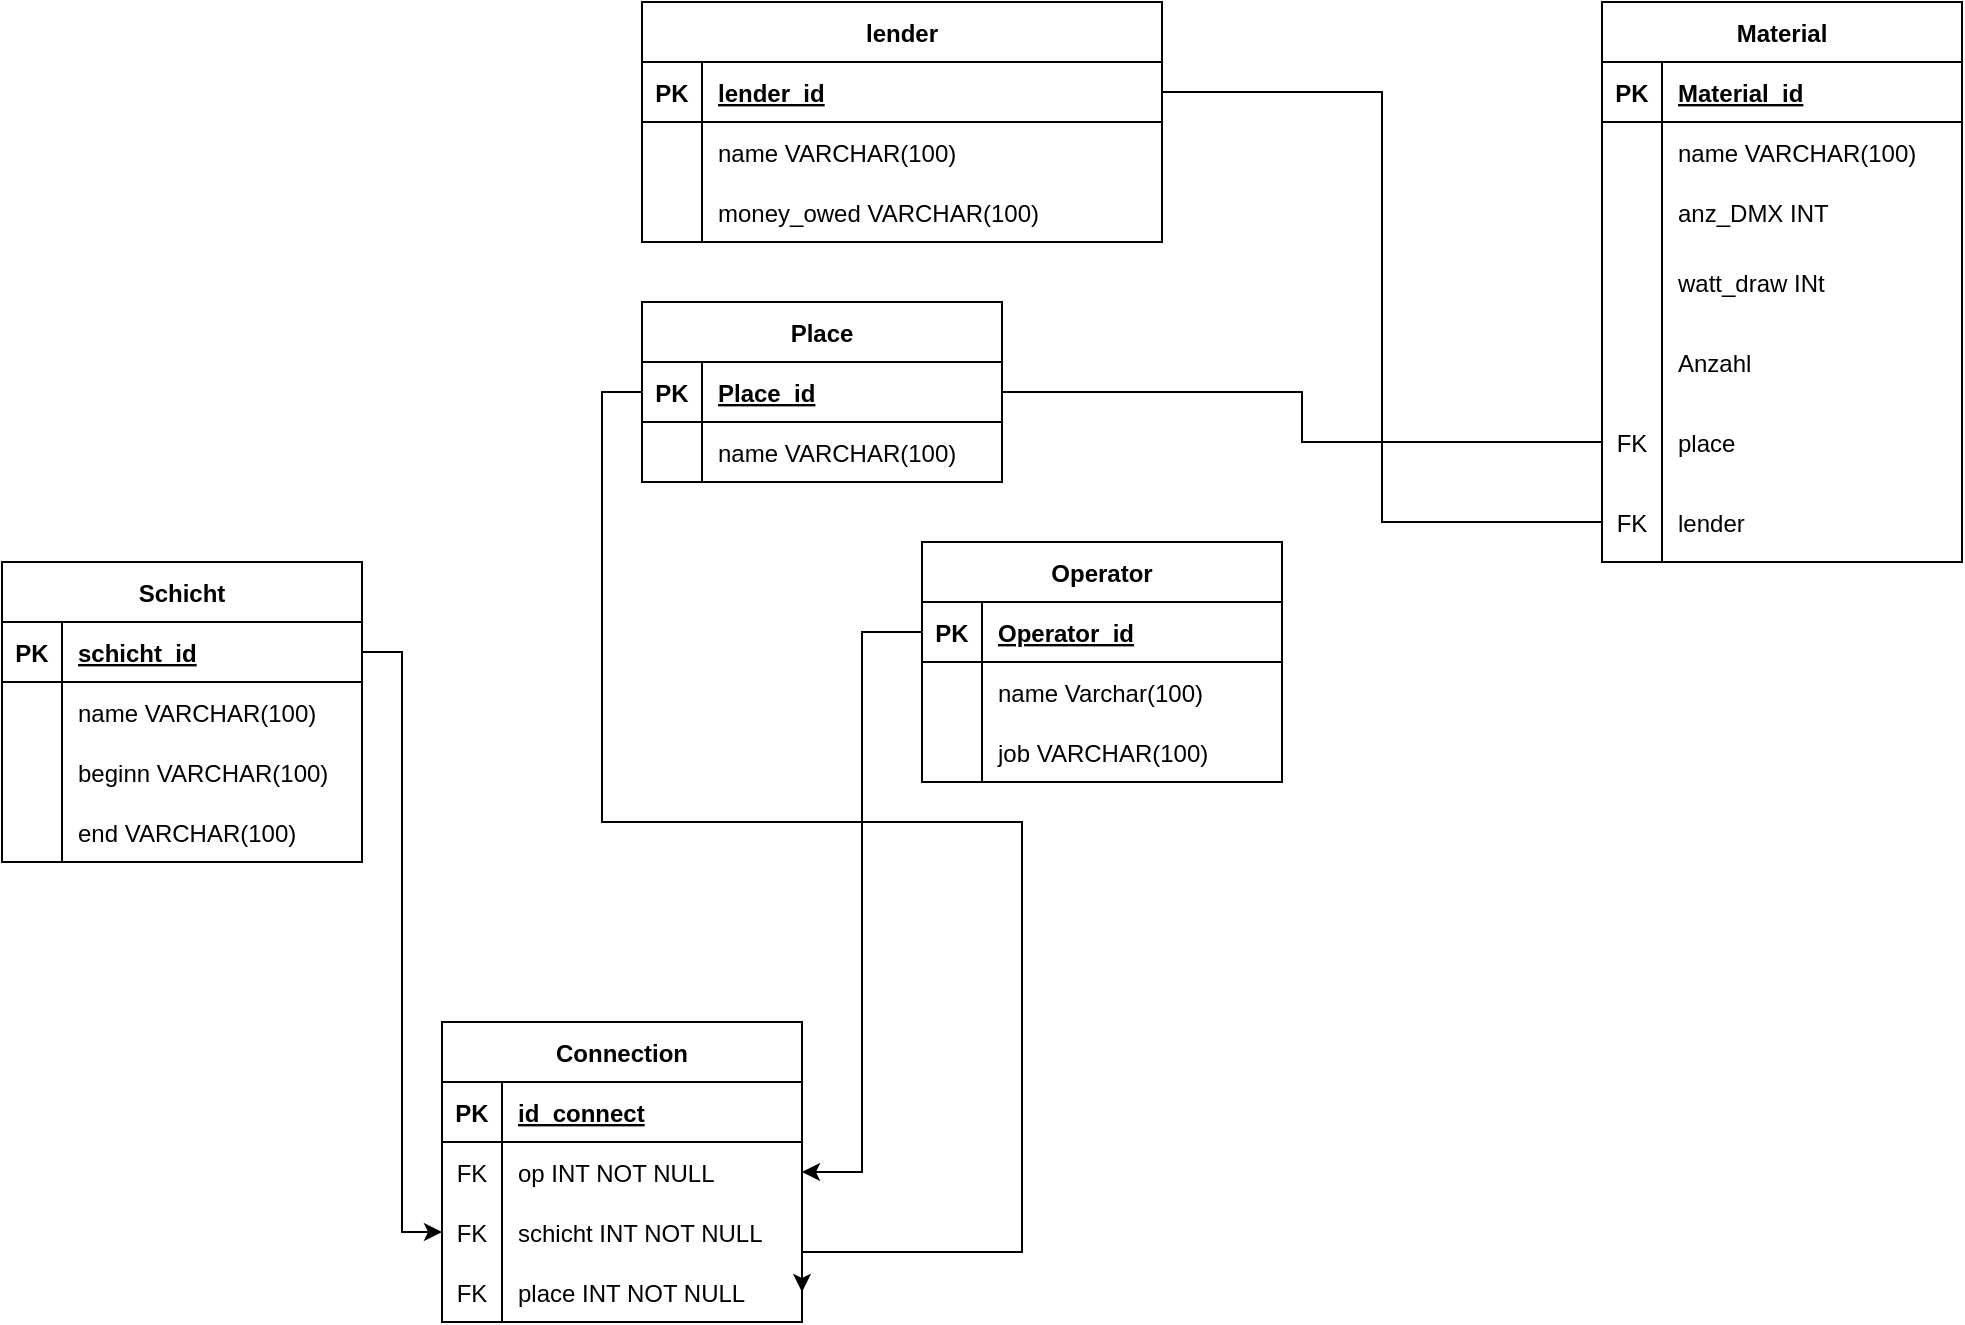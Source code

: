 <mxfile version="20.6.0" type="device"><diagram id="R2lEEEUBdFMjLlhIrx00" name="Page-1"><mxGraphModel dx="1422" dy="794" grid="1" gridSize="10" guides="1" tooltips="1" connect="1" arrows="1" fold="1" page="1" pageScale="1" pageWidth="850" pageHeight="1100" math="0" shadow="0" extFonts="Permanent Marker^https://fonts.googleapis.com/css?family=Permanent+Marker"><root><mxCell id="0"/><mxCell id="1" parent="0"/><mxCell id="2iaj2muwwkJsaEzlrOtg-1" value="Material" style="shape=table;startSize=30;container=1;collapsible=1;childLayout=tableLayout;fixedRows=1;rowLines=0;fontStyle=1;align=center;resizeLast=1;" parent="1" vertex="1"><mxGeometry x="860" y="60" width="180" height="280" as="geometry"/></mxCell><mxCell id="2iaj2muwwkJsaEzlrOtg-2" value="" style="shape=tableRow;horizontal=0;startSize=0;swimlaneHead=0;swimlaneBody=0;fillColor=none;collapsible=0;dropTarget=0;points=[[0,0.5],[1,0.5]];portConstraint=eastwest;top=0;left=0;right=0;bottom=1;" parent="2iaj2muwwkJsaEzlrOtg-1" vertex="1"><mxGeometry y="30" width="180" height="30" as="geometry"/></mxCell><mxCell id="2iaj2muwwkJsaEzlrOtg-3" value="PK" style="shape=partialRectangle;connectable=0;fillColor=none;top=0;left=0;bottom=0;right=0;fontStyle=1;overflow=hidden;" parent="2iaj2muwwkJsaEzlrOtg-2" vertex="1"><mxGeometry width="30" height="30" as="geometry"><mxRectangle width="30" height="30" as="alternateBounds"/></mxGeometry></mxCell><mxCell id="2iaj2muwwkJsaEzlrOtg-4" value="Material_id" style="shape=partialRectangle;connectable=0;fillColor=none;top=0;left=0;bottom=0;right=0;align=left;spacingLeft=6;fontStyle=5;overflow=hidden;" parent="2iaj2muwwkJsaEzlrOtg-2" vertex="1"><mxGeometry x="30" width="150" height="30" as="geometry"><mxRectangle width="150" height="30" as="alternateBounds"/></mxGeometry></mxCell><mxCell id="2iaj2muwwkJsaEzlrOtg-5" value="" style="shape=tableRow;horizontal=0;startSize=0;swimlaneHead=0;swimlaneBody=0;fillColor=none;collapsible=0;dropTarget=0;points=[[0,0.5],[1,0.5]];portConstraint=eastwest;top=0;left=0;right=0;bottom=0;" parent="2iaj2muwwkJsaEzlrOtg-1" vertex="1"><mxGeometry y="60" width="180" height="30" as="geometry"/></mxCell><mxCell id="2iaj2muwwkJsaEzlrOtg-6" value="" style="shape=partialRectangle;connectable=0;fillColor=none;top=0;left=0;bottom=0;right=0;editable=1;overflow=hidden;" parent="2iaj2muwwkJsaEzlrOtg-5" vertex="1"><mxGeometry width="30" height="30" as="geometry"><mxRectangle width="30" height="30" as="alternateBounds"/></mxGeometry></mxCell><mxCell id="2iaj2muwwkJsaEzlrOtg-7" value="name VARCHAR(100)" style="shape=partialRectangle;connectable=0;fillColor=none;top=0;left=0;bottom=0;right=0;align=left;spacingLeft=6;overflow=hidden;" parent="2iaj2muwwkJsaEzlrOtg-5" vertex="1"><mxGeometry x="30" width="150" height="30" as="geometry"><mxRectangle width="150" height="30" as="alternateBounds"/></mxGeometry></mxCell><mxCell id="2iaj2muwwkJsaEzlrOtg-8" value="" style="shape=tableRow;horizontal=0;startSize=0;swimlaneHead=0;swimlaneBody=0;fillColor=none;collapsible=0;dropTarget=0;points=[[0,0.5],[1,0.5]];portConstraint=eastwest;top=0;left=0;right=0;bottom=0;" parent="2iaj2muwwkJsaEzlrOtg-1" vertex="1"><mxGeometry y="90" width="180" height="30" as="geometry"/></mxCell><mxCell id="2iaj2muwwkJsaEzlrOtg-9" value="" style="shape=partialRectangle;connectable=0;fillColor=none;top=0;left=0;bottom=0;right=0;editable=1;overflow=hidden;" parent="2iaj2muwwkJsaEzlrOtg-8" vertex="1"><mxGeometry width="30" height="30" as="geometry"><mxRectangle width="30" height="30" as="alternateBounds"/></mxGeometry></mxCell><mxCell id="2iaj2muwwkJsaEzlrOtg-10" value="anz_DMX INT" style="shape=partialRectangle;connectable=0;fillColor=none;top=0;left=0;bottom=0;right=0;align=left;spacingLeft=6;overflow=hidden;" parent="2iaj2muwwkJsaEzlrOtg-8" vertex="1"><mxGeometry x="30" width="150" height="30" as="geometry"><mxRectangle width="150" height="30" as="alternateBounds"/></mxGeometry></mxCell><mxCell id="2iaj2muwwkJsaEzlrOtg-11" value="" style="shape=tableRow;horizontal=0;startSize=0;swimlaneHead=0;swimlaneBody=0;fillColor=none;collapsible=0;dropTarget=0;points=[[0,0.5],[1,0.5]];portConstraint=eastwest;top=0;left=0;right=0;bottom=0;" parent="2iaj2muwwkJsaEzlrOtg-1" vertex="1"><mxGeometry y="120" width="180" height="40" as="geometry"/></mxCell><mxCell id="2iaj2muwwkJsaEzlrOtg-12" value="" style="shape=partialRectangle;connectable=0;fillColor=none;top=0;left=0;bottom=0;right=0;editable=1;overflow=hidden;" parent="2iaj2muwwkJsaEzlrOtg-11" vertex="1"><mxGeometry width="30" height="40" as="geometry"><mxRectangle width="30" height="40" as="alternateBounds"/></mxGeometry></mxCell><mxCell id="2iaj2muwwkJsaEzlrOtg-13" value="watt_draw INt" style="shape=partialRectangle;connectable=0;fillColor=none;top=0;left=0;bottom=0;right=0;align=left;spacingLeft=6;overflow=hidden;" parent="2iaj2muwwkJsaEzlrOtg-11" vertex="1"><mxGeometry x="30" width="150" height="40" as="geometry"><mxRectangle width="150" height="40" as="alternateBounds"/></mxGeometry></mxCell><mxCell id="2iaj2muwwkJsaEzlrOtg-40" value="" style="shape=tableRow;horizontal=0;startSize=0;swimlaneHead=0;swimlaneBody=0;fillColor=none;collapsible=0;dropTarget=0;points=[[0,0.5],[1,0.5]];portConstraint=eastwest;top=0;left=0;right=0;bottom=0;" parent="2iaj2muwwkJsaEzlrOtg-1" vertex="1"><mxGeometry y="160" width="180" height="40" as="geometry"/></mxCell><mxCell id="2iaj2muwwkJsaEzlrOtg-41" value="" style="shape=partialRectangle;connectable=0;fillColor=none;top=0;left=0;bottom=0;right=0;editable=1;overflow=hidden;" parent="2iaj2muwwkJsaEzlrOtg-40" vertex="1"><mxGeometry width="30" height="40" as="geometry"><mxRectangle width="30" height="40" as="alternateBounds"/></mxGeometry></mxCell><mxCell id="2iaj2muwwkJsaEzlrOtg-42" value="Anzahl" style="shape=partialRectangle;connectable=0;fillColor=none;top=0;left=0;bottom=0;right=0;align=left;spacingLeft=6;overflow=hidden;" parent="2iaj2muwwkJsaEzlrOtg-40" vertex="1"><mxGeometry x="30" width="150" height="40" as="geometry"><mxRectangle width="150" height="40" as="alternateBounds"/></mxGeometry></mxCell><mxCell id="2iaj2muwwkJsaEzlrOtg-82" value="" style="shape=tableRow;horizontal=0;startSize=0;swimlaneHead=0;swimlaneBody=0;fillColor=none;collapsible=0;dropTarget=0;points=[[0,0.5],[1,0.5]];portConstraint=eastwest;top=0;left=0;right=0;bottom=0;" parent="2iaj2muwwkJsaEzlrOtg-1" vertex="1"><mxGeometry y="200" width="180" height="40" as="geometry"/></mxCell><mxCell id="2iaj2muwwkJsaEzlrOtg-83" value="FK" style="shape=partialRectangle;connectable=0;fillColor=none;top=0;left=0;bottom=0;right=0;editable=1;overflow=hidden;" parent="2iaj2muwwkJsaEzlrOtg-82" vertex="1"><mxGeometry width="30" height="40" as="geometry"><mxRectangle width="30" height="40" as="alternateBounds"/></mxGeometry></mxCell><mxCell id="2iaj2muwwkJsaEzlrOtg-84" value="place" style="shape=partialRectangle;connectable=0;fillColor=none;top=0;left=0;bottom=0;right=0;align=left;spacingLeft=6;overflow=hidden;" parent="2iaj2muwwkJsaEzlrOtg-82" vertex="1"><mxGeometry x="30" width="150" height="40" as="geometry"><mxRectangle width="150" height="40" as="alternateBounds"/></mxGeometry></mxCell><mxCell id="2iaj2muwwkJsaEzlrOtg-101" value="" style="shape=tableRow;horizontal=0;startSize=0;swimlaneHead=0;swimlaneBody=0;fillColor=none;collapsible=0;dropTarget=0;points=[[0,0.5],[1,0.5]];portConstraint=eastwest;top=0;left=0;right=0;bottom=0;" parent="2iaj2muwwkJsaEzlrOtg-1" vertex="1"><mxGeometry y="240" width="180" height="40" as="geometry"/></mxCell><mxCell id="2iaj2muwwkJsaEzlrOtg-102" value="FK" style="shape=partialRectangle;connectable=0;fillColor=none;top=0;left=0;bottom=0;right=0;editable=1;overflow=hidden;" parent="2iaj2muwwkJsaEzlrOtg-101" vertex="1"><mxGeometry width="30" height="40" as="geometry"><mxRectangle width="30" height="40" as="alternateBounds"/></mxGeometry></mxCell><mxCell id="2iaj2muwwkJsaEzlrOtg-103" value="lender" style="shape=partialRectangle;connectable=0;fillColor=none;top=0;left=0;bottom=0;right=0;align=left;spacingLeft=6;overflow=hidden;" parent="2iaj2muwwkJsaEzlrOtg-101" vertex="1"><mxGeometry x="30" width="150" height="40" as="geometry"><mxRectangle width="150" height="40" as="alternateBounds"/></mxGeometry></mxCell><mxCell id="2iaj2muwwkJsaEzlrOtg-14" value="Place" style="shape=table;startSize=30;container=1;collapsible=1;childLayout=tableLayout;fixedRows=1;rowLines=0;fontStyle=1;align=center;resizeLast=1;" parent="1" vertex="1"><mxGeometry x="380" y="210" width="180" height="90" as="geometry"/></mxCell><mxCell id="2iaj2muwwkJsaEzlrOtg-15" value="" style="shape=tableRow;horizontal=0;startSize=0;swimlaneHead=0;swimlaneBody=0;fillColor=none;collapsible=0;dropTarget=0;points=[[0,0.5],[1,0.5]];portConstraint=eastwest;top=0;left=0;right=0;bottom=1;" parent="2iaj2muwwkJsaEzlrOtg-14" vertex="1"><mxGeometry y="30" width="180" height="30" as="geometry"/></mxCell><mxCell id="2iaj2muwwkJsaEzlrOtg-16" value="PK" style="shape=partialRectangle;connectable=0;fillColor=none;top=0;left=0;bottom=0;right=0;fontStyle=1;overflow=hidden;" parent="2iaj2muwwkJsaEzlrOtg-15" vertex="1"><mxGeometry width="30" height="30" as="geometry"><mxRectangle width="30" height="30" as="alternateBounds"/></mxGeometry></mxCell><mxCell id="2iaj2muwwkJsaEzlrOtg-17" value="Place_id" style="shape=partialRectangle;connectable=0;fillColor=none;top=0;left=0;bottom=0;right=0;align=left;spacingLeft=6;fontStyle=5;overflow=hidden;" parent="2iaj2muwwkJsaEzlrOtg-15" vertex="1"><mxGeometry x="30" width="150" height="30" as="geometry"><mxRectangle width="150" height="30" as="alternateBounds"/></mxGeometry></mxCell><mxCell id="2iaj2muwwkJsaEzlrOtg-18" value="" style="shape=tableRow;horizontal=0;startSize=0;swimlaneHead=0;swimlaneBody=0;fillColor=none;collapsible=0;dropTarget=0;points=[[0,0.5],[1,0.5]];portConstraint=eastwest;top=0;left=0;right=0;bottom=0;" parent="2iaj2muwwkJsaEzlrOtg-14" vertex="1"><mxGeometry y="60" width="180" height="30" as="geometry"/></mxCell><mxCell id="2iaj2muwwkJsaEzlrOtg-19" value="" style="shape=partialRectangle;connectable=0;fillColor=none;top=0;left=0;bottom=0;right=0;editable=1;overflow=hidden;" parent="2iaj2muwwkJsaEzlrOtg-18" vertex="1"><mxGeometry width="30" height="30" as="geometry"><mxRectangle width="30" height="30" as="alternateBounds"/></mxGeometry></mxCell><mxCell id="2iaj2muwwkJsaEzlrOtg-20" value="name VARCHAR(100)" style="shape=partialRectangle;connectable=0;fillColor=none;top=0;left=0;bottom=0;right=0;align=left;spacingLeft=6;overflow=hidden;" parent="2iaj2muwwkJsaEzlrOtg-18" vertex="1"><mxGeometry x="30" width="150" height="30" as="geometry"><mxRectangle width="150" height="30" as="alternateBounds"/></mxGeometry></mxCell><mxCell id="2iaj2muwwkJsaEzlrOtg-43" value="Operator" style="shape=table;startSize=30;container=1;collapsible=1;childLayout=tableLayout;fixedRows=1;rowLines=0;fontStyle=1;align=center;resizeLast=1;" parent="1" vertex="1"><mxGeometry x="520" y="330" width="180" height="120" as="geometry"/></mxCell><mxCell id="2iaj2muwwkJsaEzlrOtg-44" value="" style="shape=tableRow;horizontal=0;startSize=0;swimlaneHead=0;swimlaneBody=0;fillColor=none;collapsible=0;dropTarget=0;points=[[0,0.5],[1,0.5]];portConstraint=eastwest;top=0;left=0;right=0;bottom=1;" parent="2iaj2muwwkJsaEzlrOtg-43" vertex="1"><mxGeometry y="30" width="180" height="30" as="geometry"/></mxCell><mxCell id="2iaj2muwwkJsaEzlrOtg-45" value="PK" style="shape=partialRectangle;connectable=0;fillColor=none;top=0;left=0;bottom=0;right=0;fontStyle=1;overflow=hidden;" parent="2iaj2muwwkJsaEzlrOtg-44" vertex="1"><mxGeometry width="30" height="30" as="geometry"><mxRectangle width="30" height="30" as="alternateBounds"/></mxGeometry></mxCell><mxCell id="2iaj2muwwkJsaEzlrOtg-46" value="Operator_id" style="shape=partialRectangle;connectable=0;fillColor=none;top=0;left=0;bottom=0;right=0;align=left;spacingLeft=6;fontStyle=5;overflow=hidden;" parent="2iaj2muwwkJsaEzlrOtg-44" vertex="1"><mxGeometry x="30" width="150" height="30" as="geometry"><mxRectangle width="150" height="30" as="alternateBounds"/></mxGeometry></mxCell><mxCell id="2iaj2muwwkJsaEzlrOtg-47" value="" style="shape=tableRow;horizontal=0;startSize=0;swimlaneHead=0;swimlaneBody=0;fillColor=none;collapsible=0;dropTarget=0;points=[[0,0.5],[1,0.5]];portConstraint=eastwest;top=0;left=0;right=0;bottom=0;" parent="2iaj2muwwkJsaEzlrOtg-43" vertex="1"><mxGeometry y="60" width="180" height="30" as="geometry"/></mxCell><mxCell id="2iaj2muwwkJsaEzlrOtg-48" value="" style="shape=partialRectangle;connectable=0;fillColor=none;top=0;left=0;bottom=0;right=0;editable=1;overflow=hidden;" parent="2iaj2muwwkJsaEzlrOtg-47" vertex="1"><mxGeometry width="30" height="30" as="geometry"><mxRectangle width="30" height="30" as="alternateBounds"/></mxGeometry></mxCell><mxCell id="2iaj2muwwkJsaEzlrOtg-49" value="name Varchar(100)" style="shape=partialRectangle;connectable=0;fillColor=none;top=0;left=0;bottom=0;right=0;align=left;spacingLeft=6;overflow=hidden;" parent="2iaj2muwwkJsaEzlrOtg-47" vertex="1"><mxGeometry x="30" width="150" height="30" as="geometry"><mxRectangle width="150" height="30" as="alternateBounds"/></mxGeometry></mxCell><mxCell id="2iaj2muwwkJsaEzlrOtg-50" value="" style="shape=tableRow;horizontal=0;startSize=0;swimlaneHead=0;swimlaneBody=0;fillColor=none;collapsible=0;dropTarget=0;points=[[0,0.5],[1,0.5]];portConstraint=eastwest;top=0;left=0;right=0;bottom=0;" parent="2iaj2muwwkJsaEzlrOtg-43" vertex="1"><mxGeometry y="90" width="180" height="30" as="geometry"/></mxCell><mxCell id="2iaj2muwwkJsaEzlrOtg-51" value="" style="shape=partialRectangle;connectable=0;fillColor=none;top=0;left=0;bottom=0;right=0;editable=1;overflow=hidden;" parent="2iaj2muwwkJsaEzlrOtg-50" vertex="1"><mxGeometry width="30" height="30" as="geometry"><mxRectangle width="30" height="30" as="alternateBounds"/></mxGeometry></mxCell><mxCell id="2iaj2muwwkJsaEzlrOtg-52" value="job VARCHAR(100)" style="shape=partialRectangle;connectable=0;fillColor=none;top=0;left=0;bottom=0;right=0;align=left;spacingLeft=6;overflow=hidden;" parent="2iaj2muwwkJsaEzlrOtg-50" vertex="1"><mxGeometry x="30" width="150" height="30" as="geometry"><mxRectangle width="150" height="30" as="alternateBounds"/></mxGeometry></mxCell><mxCell id="2iaj2muwwkJsaEzlrOtg-69" value="Schicht" style="shape=table;startSize=30;container=1;collapsible=1;childLayout=tableLayout;fixedRows=1;rowLines=0;fontStyle=1;align=center;resizeLast=1;" parent="1" vertex="1"><mxGeometry x="60" y="340" width="180" height="150" as="geometry"/></mxCell><mxCell id="2iaj2muwwkJsaEzlrOtg-70" value="" style="shape=tableRow;horizontal=0;startSize=0;swimlaneHead=0;swimlaneBody=0;fillColor=none;collapsible=0;dropTarget=0;points=[[0,0.5],[1,0.5]];portConstraint=eastwest;top=0;left=0;right=0;bottom=1;" parent="2iaj2muwwkJsaEzlrOtg-69" vertex="1"><mxGeometry y="30" width="180" height="30" as="geometry"/></mxCell><mxCell id="2iaj2muwwkJsaEzlrOtg-71" value="PK" style="shape=partialRectangle;connectable=0;fillColor=none;top=0;left=0;bottom=0;right=0;fontStyle=1;overflow=hidden;" parent="2iaj2muwwkJsaEzlrOtg-70" vertex="1"><mxGeometry width="30" height="30" as="geometry"><mxRectangle width="30" height="30" as="alternateBounds"/></mxGeometry></mxCell><mxCell id="2iaj2muwwkJsaEzlrOtg-72" value="schicht_id" style="shape=partialRectangle;connectable=0;fillColor=none;top=0;left=0;bottom=0;right=0;align=left;spacingLeft=6;fontStyle=5;overflow=hidden;" parent="2iaj2muwwkJsaEzlrOtg-70" vertex="1"><mxGeometry x="30" width="150" height="30" as="geometry"><mxRectangle width="150" height="30" as="alternateBounds"/></mxGeometry></mxCell><mxCell id="2iaj2muwwkJsaEzlrOtg-73" value="" style="shape=tableRow;horizontal=0;startSize=0;swimlaneHead=0;swimlaneBody=0;fillColor=none;collapsible=0;dropTarget=0;points=[[0,0.5],[1,0.5]];portConstraint=eastwest;top=0;left=0;right=0;bottom=0;" parent="2iaj2muwwkJsaEzlrOtg-69" vertex="1"><mxGeometry y="60" width="180" height="30" as="geometry"/></mxCell><mxCell id="2iaj2muwwkJsaEzlrOtg-74" value="" style="shape=partialRectangle;connectable=0;fillColor=none;top=0;left=0;bottom=0;right=0;editable=1;overflow=hidden;" parent="2iaj2muwwkJsaEzlrOtg-73" vertex="1"><mxGeometry width="30" height="30" as="geometry"><mxRectangle width="30" height="30" as="alternateBounds"/></mxGeometry></mxCell><mxCell id="2iaj2muwwkJsaEzlrOtg-75" value="name VARCHAR(100)" style="shape=partialRectangle;connectable=0;fillColor=none;top=0;left=0;bottom=0;right=0;align=left;spacingLeft=6;overflow=hidden;" parent="2iaj2muwwkJsaEzlrOtg-73" vertex="1"><mxGeometry x="30" width="150" height="30" as="geometry"><mxRectangle width="150" height="30" as="alternateBounds"/></mxGeometry></mxCell><mxCell id="2iaj2muwwkJsaEzlrOtg-76" value="" style="shape=tableRow;horizontal=0;startSize=0;swimlaneHead=0;swimlaneBody=0;fillColor=none;collapsible=0;dropTarget=0;points=[[0,0.5],[1,0.5]];portConstraint=eastwest;top=0;left=0;right=0;bottom=0;" parent="2iaj2muwwkJsaEzlrOtg-69" vertex="1"><mxGeometry y="90" width="180" height="30" as="geometry"/></mxCell><mxCell id="2iaj2muwwkJsaEzlrOtg-77" value="" style="shape=partialRectangle;connectable=0;fillColor=none;top=0;left=0;bottom=0;right=0;editable=1;overflow=hidden;" parent="2iaj2muwwkJsaEzlrOtg-76" vertex="1"><mxGeometry width="30" height="30" as="geometry"><mxRectangle width="30" height="30" as="alternateBounds"/></mxGeometry></mxCell><mxCell id="2iaj2muwwkJsaEzlrOtg-78" value="beginn VARCHAR(100)" style="shape=partialRectangle;connectable=0;fillColor=none;top=0;left=0;bottom=0;right=0;align=left;spacingLeft=6;overflow=hidden;" parent="2iaj2muwwkJsaEzlrOtg-76" vertex="1"><mxGeometry x="30" width="150" height="30" as="geometry"><mxRectangle width="150" height="30" as="alternateBounds"/></mxGeometry></mxCell><mxCell id="YUlHVggig9nPsqIvSNz--11" value="" style="shape=tableRow;horizontal=0;startSize=0;swimlaneHead=0;swimlaneBody=0;fillColor=none;collapsible=0;dropTarget=0;points=[[0,0.5],[1,0.5]];portConstraint=eastwest;top=0;left=0;right=0;bottom=0;" vertex="1" parent="2iaj2muwwkJsaEzlrOtg-69"><mxGeometry y="120" width="180" height="30" as="geometry"/></mxCell><mxCell id="YUlHVggig9nPsqIvSNz--12" value="" style="shape=partialRectangle;connectable=0;fillColor=none;top=0;left=0;bottom=0;right=0;editable=1;overflow=hidden;" vertex="1" parent="YUlHVggig9nPsqIvSNz--11"><mxGeometry width="30" height="30" as="geometry"><mxRectangle width="30" height="30" as="alternateBounds"/></mxGeometry></mxCell><mxCell id="YUlHVggig9nPsqIvSNz--13" value="end VARCHAR(100)" style="shape=partialRectangle;connectable=0;fillColor=none;top=0;left=0;bottom=0;right=0;align=left;spacingLeft=6;overflow=hidden;" vertex="1" parent="YUlHVggig9nPsqIvSNz--11"><mxGeometry x="30" width="150" height="30" as="geometry"><mxRectangle width="150" height="30" as="alternateBounds"/></mxGeometry></mxCell><mxCell id="2iaj2muwwkJsaEzlrOtg-88" value="lender" style="shape=table;startSize=30;container=1;collapsible=1;childLayout=tableLayout;fixedRows=1;rowLines=0;fontStyle=1;align=center;resizeLast=1;" parent="1" vertex="1"><mxGeometry x="380" y="60" width="260" height="120" as="geometry"/></mxCell><mxCell id="2iaj2muwwkJsaEzlrOtg-89" value="" style="shape=tableRow;horizontal=0;startSize=0;swimlaneHead=0;swimlaneBody=0;fillColor=none;collapsible=0;dropTarget=0;points=[[0,0.5],[1,0.5]];portConstraint=eastwest;top=0;left=0;right=0;bottom=1;" parent="2iaj2muwwkJsaEzlrOtg-88" vertex="1"><mxGeometry y="30" width="260" height="30" as="geometry"/></mxCell><mxCell id="2iaj2muwwkJsaEzlrOtg-90" value="PK" style="shape=partialRectangle;connectable=0;fillColor=none;top=0;left=0;bottom=0;right=0;fontStyle=1;overflow=hidden;" parent="2iaj2muwwkJsaEzlrOtg-89" vertex="1"><mxGeometry width="30" height="30" as="geometry"><mxRectangle width="30" height="30" as="alternateBounds"/></mxGeometry></mxCell><mxCell id="2iaj2muwwkJsaEzlrOtg-91" value="lender_id" style="shape=partialRectangle;connectable=0;fillColor=none;top=0;left=0;bottom=0;right=0;align=left;spacingLeft=6;fontStyle=5;overflow=hidden;" parent="2iaj2muwwkJsaEzlrOtg-89" vertex="1"><mxGeometry x="30" width="230" height="30" as="geometry"><mxRectangle width="230" height="30" as="alternateBounds"/></mxGeometry></mxCell><mxCell id="2iaj2muwwkJsaEzlrOtg-92" value="" style="shape=tableRow;horizontal=0;startSize=0;swimlaneHead=0;swimlaneBody=0;fillColor=none;collapsible=0;dropTarget=0;points=[[0,0.5],[1,0.5]];portConstraint=eastwest;top=0;left=0;right=0;bottom=0;" parent="2iaj2muwwkJsaEzlrOtg-88" vertex="1"><mxGeometry y="60" width="260" height="30" as="geometry"/></mxCell><mxCell id="2iaj2muwwkJsaEzlrOtg-93" value="" style="shape=partialRectangle;connectable=0;fillColor=none;top=0;left=0;bottom=0;right=0;editable=1;overflow=hidden;" parent="2iaj2muwwkJsaEzlrOtg-92" vertex="1"><mxGeometry width="30" height="30" as="geometry"><mxRectangle width="30" height="30" as="alternateBounds"/></mxGeometry></mxCell><mxCell id="2iaj2muwwkJsaEzlrOtg-94" value="name VARCHAR(100)" style="shape=partialRectangle;connectable=0;fillColor=none;top=0;left=0;bottom=0;right=0;align=left;spacingLeft=6;overflow=hidden;" parent="2iaj2muwwkJsaEzlrOtg-92" vertex="1"><mxGeometry x="30" width="230" height="30" as="geometry"><mxRectangle width="230" height="30" as="alternateBounds"/></mxGeometry></mxCell><mxCell id="2iaj2muwwkJsaEzlrOtg-95" value="" style="shape=tableRow;horizontal=0;startSize=0;swimlaneHead=0;swimlaneBody=0;fillColor=none;collapsible=0;dropTarget=0;points=[[0,0.5],[1,0.5]];portConstraint=eastwest;top=0;left=0;right=0;bottom=0;" parent="2iaj2muwwkJsaEzlrOtg-88" vertex="1"><mxGeometry y="90" width="260" height="30" as="geometry"/></mxCell><mxCell id="2iaj2muwwkJsaEzlrOtg-96" value="" style="shape=partialRectangle;connectable=0;fillColor=none;top=0;left=0;bottom=0;right=0;editable=1;overflow=hidden;" parent="2iaj2muwwkJsaEzlrOtg-95" vertex="1"><mxGeometry width="30" height="30" as="geometry"><mxRectangle width="30" height="30" as="alternateBounds"/></mxGeometry></mxCell><mxCell id="2iaj2muwwkJsaEzlrOtg-97" value="money_owed VARCHAR(100)" style="shape=partialRectangle;connectable=0;fillColor=none;top=0;left=0;bottom=0;right=0;align=left;spacingLeft=6;overflow=hidden;" parent="2iaj2muwwkJsaEzlrOtg-95" vertex="1"><mxGeometry x="30" width="230" height="30" as="geometry"><mxRectangle width="230" height="30" as="alternateBounds"/></mxGeometry></mxCell><mxCell id="2iaj2muwwkJsaEzlrOtg-107" style="edgeStyle=orthogonalEdgeStyle;rounded=0;orthogonalLoop=1;jettySize=auto;html=1;exitX=1;exitY=0.5;exitDx=0;exitDy=0;entryX=0;entryY=0.5;entryDx=0;entryDy=0;endArrow=none;endFill=0;" parent="1" source="2iaj2muwwkJsaEzlrOtg-89" target="2iaj2muwwkJsaEzlrOtg-101" edge="1"><mxGeometry relative="1" as="geometry"/></mxCell><mxCell id="2iaj2muwwkJsaEzlrOtg-111" style="edgeStyle=orthogonalEdgeStyle;rounded=0;orthogonalLoop=1;jettySize=auto;html=1;exitX=1;exitY=0.5;exitDx=0;exitDy=0;entryX=0;entryY=0.5;entryDx=0;entryDy=0;endArrow=none;endFill=0;" parent="1" source="2iaj2muwwkJsaEzlrOtg-15" target="2iaj2muwwkJsaEzlrOtg-82" edge="1"><mxGeometry relative="1" as="geometry"/></mxCell><mxCell id="YUlHVggig9nPsqIvSNz--14" value="Connection" style="shape=table;startSize=30;container=1;collapsible=1;childLayout=tableLayout;fixedRows=1;rowLines=0;fontStyle=1;align=center;resizeLast=1;" vertex="1" parent="1"><mxGeometry x="280" y="570" width="180" height="150" as="geometry"/></mxCell><mxCell id="YUlHVggig9nPsqIvSNz--15" value="" style="shape=tableRow;horizontal=0;startSize=0;swimlaneHead=0;swimlaneBody=0;fillColor=none;collapsible=0;dropTarget=0;points=[[0,0.5],[1,0.5]];portConstraint=eastwest;top=0;left=0;right=0;bottom=1;" vertex="1" parent="YUlHVggig9nPsqIvSNz--14"><mxGeometry y="30" width="180" height="30" as="geometry"/></mxCell><mxCell id="YUlHVggig9nPsqIvSNz--16" value="PK" style="shape=partialRectangle;connectable=0;fillColor=none;top=0;left=0;bottom=0;right=0;fontStyle=1;overflow=hidden;" vertex="1" parent="YUlHVggig9nPsqIvSNz--15"><mxGeometry width="30" height="30" as="geometry"><mxRectangle width="30" height="30" as="alternateBounds"/></mxGeometry></mxCell><mxCell id="YUlHVggig9nPsqIvSNz--17" value="id_connect" style="shape=partialRectangle;connectable=0;fillColor=none;top=0;left=0;bottom=0;right=0;align=left;spacingLeft=6;fontStyle=5;overflow=hidden;" vertex="1" parent="YUlHVggig9nPsqIvSNz--15"><mxGeometry x="30" width="150" height="30" as="geometry"><mxRectangle width="150" height="30" as="alternateBounds"/></mxGeometry></mxCell><mxCell id="YUlHVggig9nPsqIvSNz--18" value="" style="shape=tableRow;horizontal=0;startSize=0;swimlaneHead=0;swimlaneBody=0;fillColor=none;collapsible=0;dropTarget=0;points=[[0,0.5],[1,0.5]];portConstraint=eastwest;top=0;left=0;right=0;bottom=0;" vertex="1" parent="YUlHVggig9nPsqIvSNz--14"><mxGeometry y="60" width="180" height="30" as="geometry"/></mxCell><mxCell id="YUlHVggig9nPsqIvSNz--19" value="FK" style="shape=partialRectangle;connectable=0;fillColor=none;top=0;left=0;bottom=0;right=0;editable=1;overflow=hidden;" vertex="1" parent="YUlHVggig9nPsqIvSNz--18"><mxGeometry width="30" height="30" as="geometry"><mxRectangle width="30" height="30" as="alternateBounds"/></mxGeometry></mxCell><mxCell id="YUlHVggig9nPsqIvSNz--20" value="op INT NOT NULL" style="shape=partialRectangle;connectable=0;fillColor=none;top=0;left=0;bottom=0;right=0;align=left;spacingLeft=6;overflow=hidden;" vertex="1" parent="YUlHVggig9nPsqIvSNz--18"><mxGeometry x="30" width="150" height="30" as="geometry"><mxRectangle width="150" height="30" as="alternateBounds"/></mxGeometry></mxCell><mxCell id="YUlHVggig9nPsqIvSNz--21" value="" style="shape=tableRow;horizontal=0;startSize=0;swimlaneHead=0;swimlaneBody=0;fillColor=none;collapsible=0;dropTarget=0;points=[[0,0.5],[1,0.5]];portConstraint=eastwest;top=0;left=0;right=0;bottom=0;" vertex="1" parent="YUlHVggig9nPsqIvSNz--14"><mxGeometry y="90" width="180" height="30" as="geometry"/></mxCell><mxCell id="YUlHVggig9nPsqIvSNz--22" value="FK" style="shape=partialRectangle;connectable=0;fillColor=none;top=0;left=0;bottom=0;right=0;editable=1;overflow=hidden;" vertex="1" parent="YUlHVggig9nPsqIvSNz--21"><mxGeometry width="30" height="30" as="geometry"><mxRectangle width="30" height="30" as="alternateBounds"/></mxGeometry></mxCell><mxCell id="YUlHVggig9nPsqIvSNz--23" value="schicht INT NOT NULL" style="shape=partialRectangle;connectable=0;fillColor=none;top=0;left=0;bottom=0;right=0;align=left;spacingLeft=6;overflow=hidden;" vertex="1" parent="YUlHVggig9nPsqIvSNz--21"><mxGeometry x="30" width="150" height="30" as="geometry"><mxRectangle width="150" height="30" as="alternateBounds"/></mxGeometry></mxCell><mxCell id="YUlHVggig9nPsqIvSNz--24" value="" style="shape=tableRow;horizontal=0;startSize=0;swimlaneHead=0;swimlaneBody=0;fillColor=none;collapsible=0;dropTarget=0;points=[[0,0.5],[1,0.5]];portConstraint=eastwest;top=0;left=0;right=0;bottom=0;" vertex="1" parent="YUlHVggig9nPsqIvSNz--14"><mxGeometry y="120" width="180" height="30" as="geometry"/></mxCell><mxCell id="YUlHVggig9nPsqIvSNz--25" value="FK" style="shape=partialRectangle;connectable=0;fillColor=none;top=0;left=0;bottom=0;right=0;editable=1;overflow=hidden;" vertex="1" parent="YUlHVggig9nPsqIvSNz--24"><mxGeometry width="30" height="30" as="geometry"><mxRectangle width="30" height="30" as="alternateBounds"/></mxGeometry></mxCell><mxCell id="YUlHVggig9nPsqIvSNz--26" value="place INT NOT NULL" style="shape=partialRectangle;connectable=0;fillColor=none;top=0;left=0;bottom=0;right=0;align=left;spacingLeft=6;overflow=hidden;" vertex="1" parent="YUlHVggig9nPsqIvSNz--24"><mxGeometry x="30" width="150" height="30" as="geometry"><mxRectangle width="150" height="30" as="alternateBounds"/></mxGeometry></mxCell><mxCell id="YUlHVggig9nPsqIvSNz--27" style="edgeStyle=orthogonalEdgeStyle;rounded=0;orthogonalLoop=1;jettySize=auto;html=1;exitX=0;exitY=0.5;exitDx=0;exitDy=0;entryX=1;entryY=0.5;entryDx=0;entryDy=0;" edge="1" parent="1" source="2iaj2muwwkJsaEzlrOtg-44" target="YUlHVggig9nPsqIvSNz--18"><mxGeometry relative="1" as="geometry"/></mxCell><mxCell id="YUlHVggig9nPsqIvSNz--28" style="edgeStyle=orthogonalEdgeStyle;rounded=0;orthogonalLoop=1;jettySize=auto;html=1;exitX=0;exitY=0.5;exitDx=0;exitDy=0;entryX=1;entryY=0.5;entryDx=0;entryDy=0;" edge="1" parent="1" source="2iaj2muwwkJsaEzlrOtg-15" target="YUlHVggig9nPsqIvSNz--24"><mxGeometry relative="1" as="geometry"><Array as="points"><mxPoint x="360" y="255"/><mxPoint x="360" y="470"/><mxPoint x="570" y="470"/><mxPoint x="570" y="685"/></Array></mxGeometry></mxCell><mxCell id="YUlHVggig9nPsqIvSNz--29" style="edgeStyle=orthogonalEdgeStyle;rounded=0;orthogonalLoop=1;jettySize=auto;html=1;exitX=1;exitY=0.5;exitDx=0;exitDy=0;entryX=0;entryY=0.5;entryDx=0;entryDy=0;" edge="1" parent="1" source="2iaj2muwwkJsaEzlrOtg-70" target="YUlHVggig9nPsqIvSNz--21"><mxGeometry relative="1" as="geometry"/></mxCell></root></mxGraphModel></diagram></mxfile>
